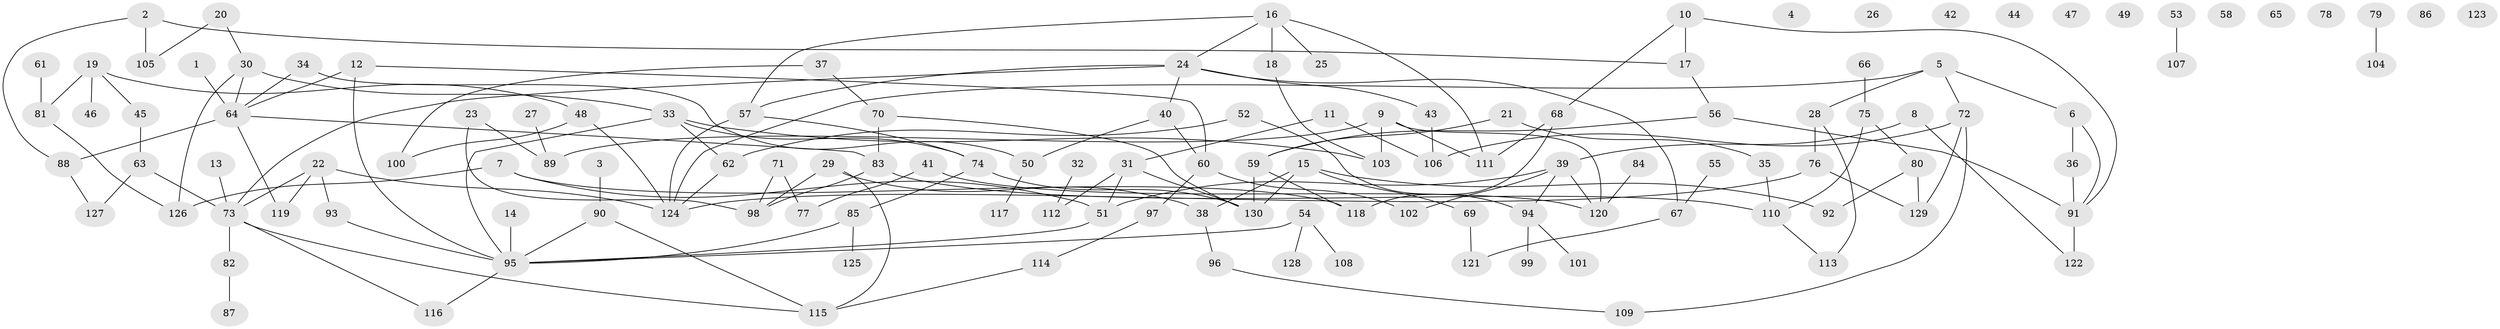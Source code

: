 // Generated by graph-tools (version 1.1) at 2025/13/03/09/25 04:13:03]
// undirected, 130 vertices, 163 edges
graph export_dot {
graph [start="1"]
  node [color=gray90,style=filled];
  1;
  2;
  3;
  4;
  5;
  6;
  7;
  8;
  9;
  10;
  11;
  12;
  13;
  14;
  15;
  16;
  17;
  18;
  19;
  20;
  21;
  22;
  23;
  24;
  25;
  26;
  27;
  28;
  29;
  30;
  31;
  32;
  33;
  34;
  35;
  36;
  37;
  38;
  39;
  40;
  41;
  42;
  43;
  44;
  45;
  46;
  47;
  48;
  49;
  50;
  51;
  52;
  53;
  54;
  55;
  56;
  57;
  58;
  59;
  60;
  61;
  62;
  63;
  64;
  65;
  66;
  67;
  68;
  69;
  70;
  71;
  72;
  73;
  74;
  75;
  76;
  77;
  78;
  79;
  80;
  81;
  82;
  83;
  84;
  85;
  86;
  87;
  88;
  89;
  90;
  91;
  92;
  93;
  94;
  95;
  96;
  97;
  98;
  99;
  100;
  101;
  102;
  103;
  104;
  105;
  106;
  107;
  108;
  109;
  110;
  111;
  112;
  113;
  114;
  115;
  116;
  117;
  118;
  119;
  120;
  121;
  122;
  123;
  124;
  125;
  126;
  127;
  128;
  129;
  130;
  1 -- 64;
  2 -- 17;
  2 -- 88;
  2 -- 105;
  3 -- 90;
  5 -- 6;
  5 -- 28;
  5 -- 72;
  5 -- 124;
  6 -- 36;
  6 -- 91;
  7 -- 51;
  7 -- 118;
  7 -- 126;
  8 -- 39;
  8 -- 122;
  9 -- 89;
  9 -- 103;
  9 -- 111;
  9 -- 120;
  10 -- 17;
  10 -- 68;
  10 -- 91;
  11 -- 31;
  11 -- 106;
  12 -- 60;
  12 -- 64;
  12 -- 95;
  13 -- 73;
  14 -- 95;
  15 -- 38;
  15 -- 69;
  15 -- 92;
  15 -- 130;
  16 -- 18;
  16 -- 24;
  16 -- 25;
  16 -- 57;
  16 -- 111;
  17 -- 56;
  18 -- 103;
  19 -- 45;
  19 -- 46;
  19 -- 48;
  19 -- 81;
  20 -- 30;
  20 -- 105;
  21 -- 35;
  21 -- 59;
  22 -- 73;
  22 -- 93;
  22 -- 119;
  22 -- 124;
  23 -- 89;
  23 -- 98;
  24 -- 40;
  24 -- 43;
  24 -- 57;
  24 -- 67;
  24 -- 73;
  27 -- 89;
  28 -- 76;
  28 -- 113;
  29 -- 38;
  29 -- 98;
  29 -- 115;
  30 -- 33;
  30 -- 64;
  30 -- 126;
  31 -- 51;
  31 -- 112;
  31 -- 130;
  32 -- 112;
  33 -- 62;
  33 -- 74;
  33 -- 95;
  33 -- 103;
  34 -- 50;
  34 -- 64;
  35 -- 110;
  36 -- 91;
  37 -- 70;
  37 -- 100;
  38 -- 96;
  39 -- 51;
  39 -- 94;
  39 -- 102;
  39 -- 120;
  40 -- 50;
  40 -- 60;
  41 -- 77;
  41 -- 120;
  43 -- 106;
  45 -- 63;
  48 -- 100;
  48 -- 124;
  50 -- 117;
  51 -- 95;
  52 -- 62;
  52 -- 94;
  53 -- 107;
  54 -- 95;
  54 -- 108;
  54 -- 128;
  55 -- 67;
  56 -- 59;
  56 -- 91;
  57 -- 74;
  57 -- 124;
  59 -- 118;
  59 -- 130;
  60 -- 97;
  60 -- 102;
  61 -- 81;
  62 -- 124;
  63 -- 73;
  63 -- 127;
  64 -- 83;
  64 -- 88;
  64 -- 119;
  66 -- 75;
  67 -- 121;
  68 -- 111;
  68 -- 118;
  69 -- 121;
  70 -- 83;
  70 -- 130;
  71 -- 77;
  71 -- 98;
  72 -- 106;
  72 -- 109;
  72 -- 129;
  73 -- 82;
  73 -- 115;
  73 -- 116;
  74 -- 85;
  74 -- 130;
  75 -- 80;
  75 -- 110;
  76 -- 124;
  76 -- 129;
  79 -- 104;
  80 -- 92;
  80 -- 129;
  81 -- 126;
  82 -- 87;
  83 -- 98;
  83 -- 110;
  84 -- 120;
  85 -- 95;
  85 -- 125;
  88 -- 127;
  90 -- 95;
  90 -- 115;
  91 -- 122;
  93 -- 95;
  94 -- 99;
  94 -- 101;
  95 -- 116;
  96 -- 109;
  97 -- 114;
  110 -- 113;
  114 -- 115;
}
